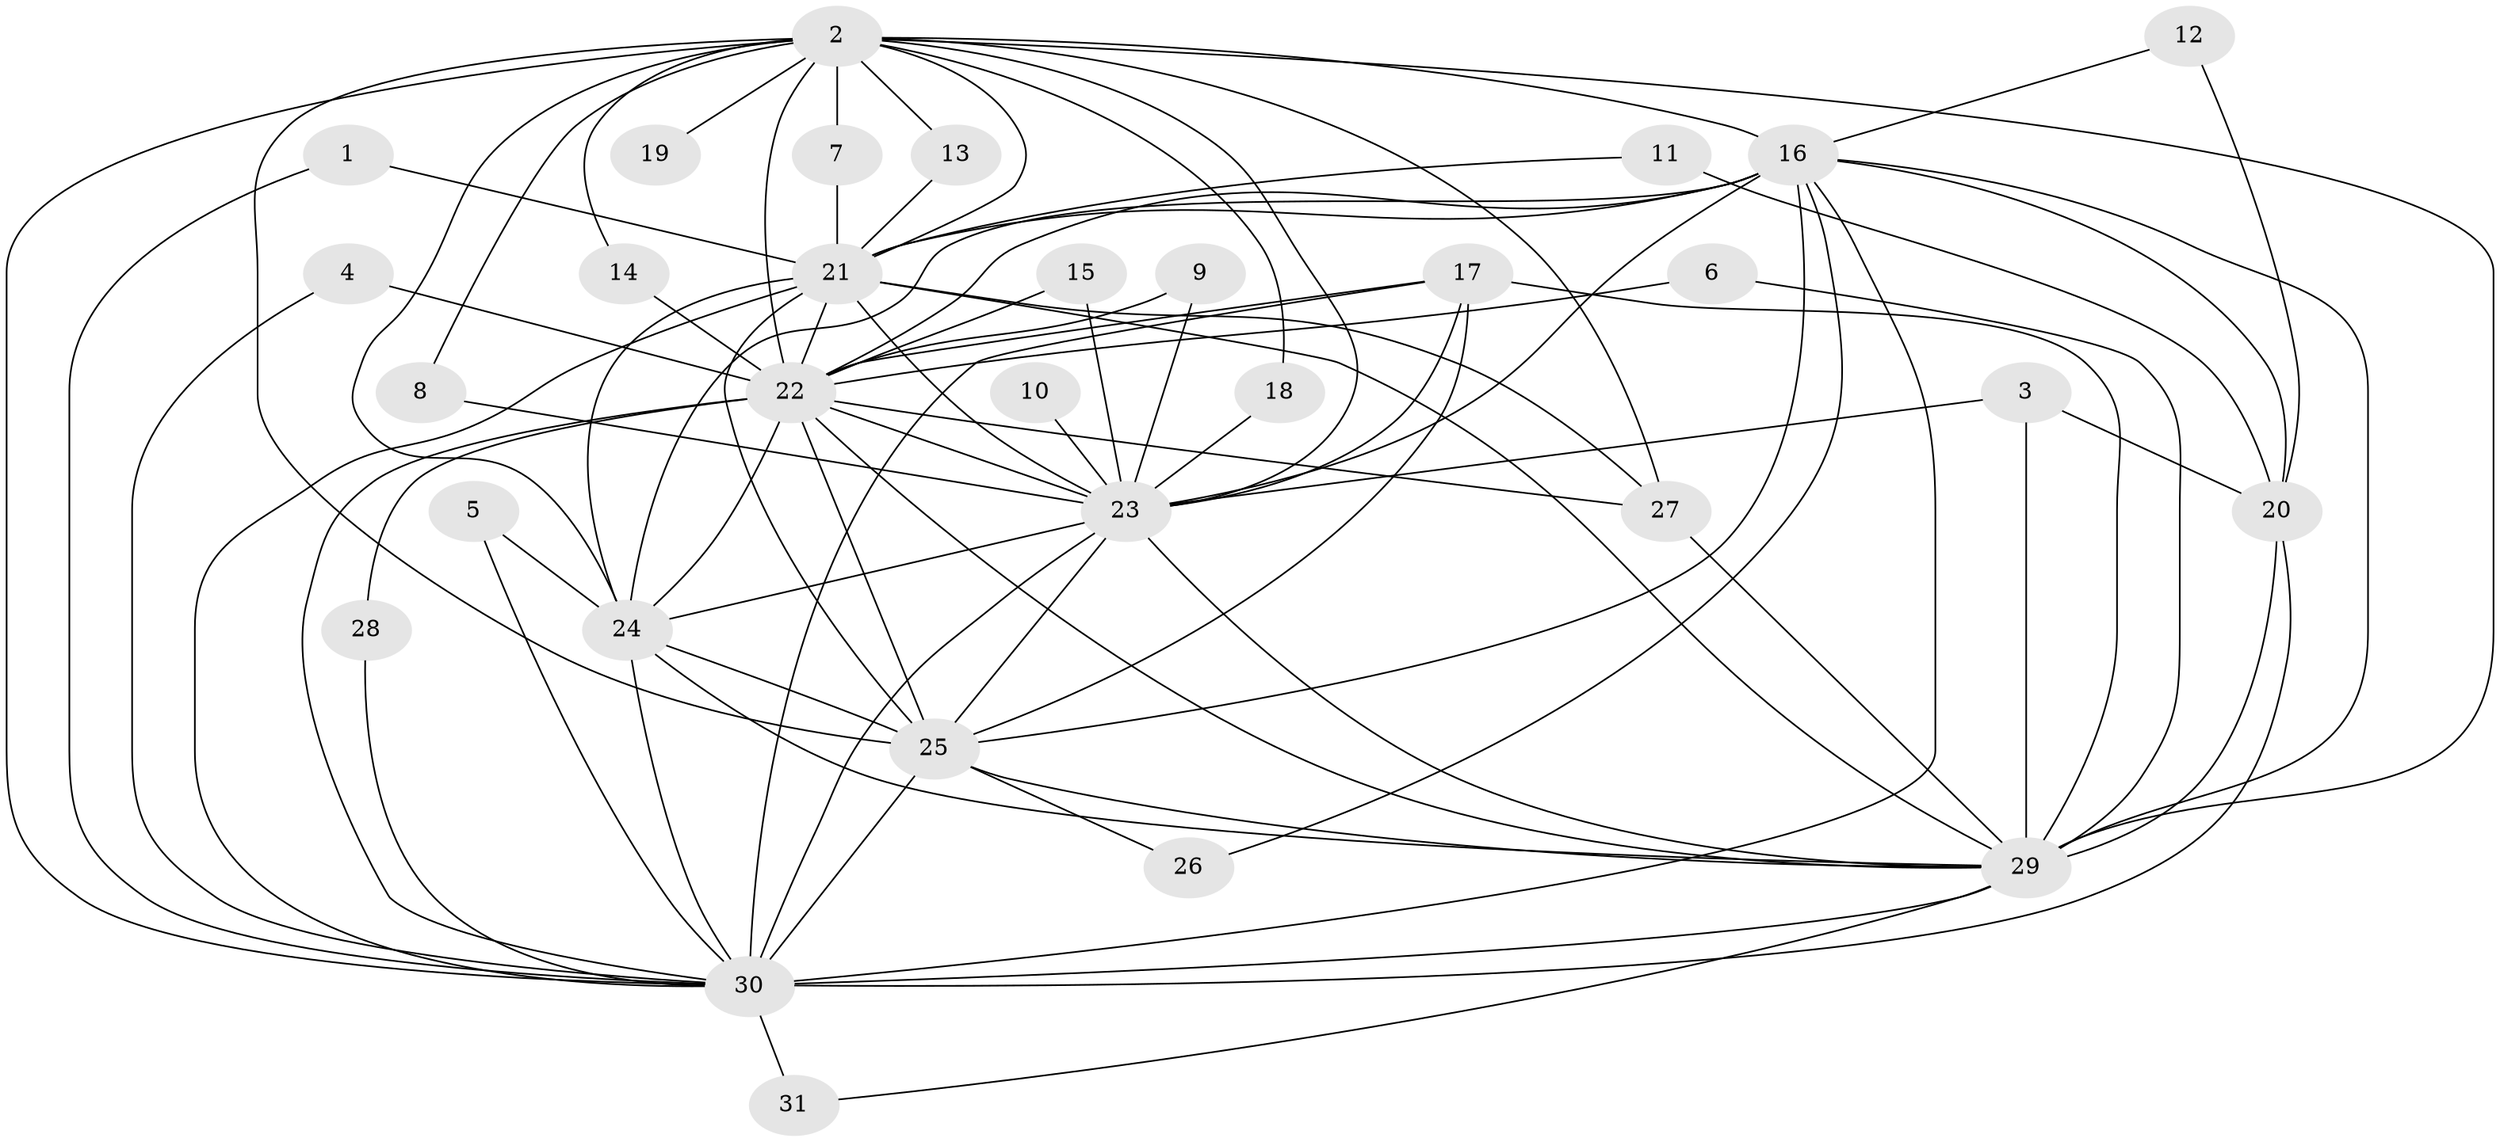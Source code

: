 // original degree distribution, {17: 0.01694915254237288, 13: 0.01694915254237288, 15: 0.03389830508474576, 22: 0.01694915254237288, 14: 0.01694915254237288, 18: 0.05084745762711865, 21: 0.01694915254237288, 2: 0.6271186440677966, 3: 0.1694915254237288, 4: 0.01694915254237288, 7: 0.01694915254237288}
// Generated by graph-tools (version 1.1) at 2025/25/03/09/25 03:25:50]
// undirected, 31 vertices, 85 edges
graph export_dot {
graph [start="1"]
  node [color=gray90,style=filled];
  1;
  2;
  3;
  4;
  5;
  6;
  7;
  8;
  9;
  10;
  11;
  12;
  13;
  14;
  15;
  16;
  17;
  18;
  19;
  20;
  21;
  22;
  23;
  24;
  25;
  26;
  27;
  28;
  29;
  30;
  31;
  1 -- 21 [weight=1.0];
  1 -- 30 [weight=1.0];
  2 -- 7 [weight=1.0];
  2 -- 8 [weight=1.0];
  2 -- 13 [weight=1.0];
  2 -- 14 [weight=1.0];
  2 -- 16 [weight=3.0];
  2 -- 18 [weight=1.0];
  2 -- 19 [weight=1.0];
  2 -- 21 [weight=2.0];
  2 -- 22 [weight=2.0];
  2 -- 23 [weight=3.0];
  2 -- 24 [weight=2.0];
  2 -- 25 [weight=3.0];
  2 -- 27 [weight=1.0];
  2 -- 29 [weight=2.0];
  2 -- 30 [weight=3.0];
  3 -- 20 [weight=1.0];
  3 -- 23 [weight=1.0];
  3 -- 29 [weight=1.0];
  4 -- 22 [weight=1.0];
  4 -- 30 [weight=1.0];
  5 -- 24 [weight=1.0];
  5 -- 30 [weight=1.0];
  6 -- 22 [weight=1.0];
  6 -- 29 [weight=1.0];
  7 -- 21 [weight=1.0];
  8 -- 23 [weight=1.0];
  9 -- 22 [weight=1.0];
  9 -- 23 [weight=1.0];
  10 -- 23 [weight=1.0];
  11 -- 20 [weight=1.0];
  11 -- 21 [weight=1.0];
  12 -- 16 [weight=1.0];
  12 -- 20 [weight=1.0];
  13 -- 21 [weight=1.0];
  14 -- 22 [weight=1.0];
  15 -- 22 [weight=1.0];
  15 -- 23 [weight=1.0];
  16 -- 20 [weight=1.0];
  16 -- 21 [weight=1.0];
  16 -- 22 [weight=1.0];
  16 -- 23 [weight=1.0];
  16 -- 24 [weight=2.0];
  16 -- 25 [weight=1.0];
  16 -- 26 [weight=1.0];
  16 -- 29 [weight=2.0];
  16 -- 30 [weight=2.0];
  17 -- 22 [weight=1.0];
  17 -- 23 [weight=1.0];
  17 -- 25 [weight=1.0];
  17 -- 29 [weight=1.0];
  17 -- 30 [weight=1.0];
  18 -- 23 [weight=1.0];
  20 -- 29 [weight=1.0];
  20 -- 30 [weight=2.0];
  21 -- 22 [weight=2.0];
  21 -- 23 [weight=1.0];
  21 -- 24 [weight=1.0];
  21 -- 25 [weight=2.0];
  21 -- 27 [weight=1.0];
  21 -- 29 [weight=1.0];
  21 -- 30 [weight=1.0];
  22 -- 23 [weight=1.0];
  22 -- 24 [weight=1.0];
  22 -- 25 [weight=1.0];
  22 -- 27 [weight=1.0];
  22 -- 28 [weight=1.0];
  22 -- 29 [weight=2.0];
  22 -- 30 [weight=1.0];
  23 -- 24 [weight=3.0];
  23 -- 25 [weight=1.0];
  23 -- 29 [weight=1.0];
  23 -- 30 [weight=1.0];
  24 -- 25 [weight=3.0];
  24 -- 29 [weight=1.0];
  24 -- 30 [weight=1.0];
  25 -- 26 [weight=1.0];
  25 -- 29 [weight=1.0];
  25 -- 30 [weight=2.0];
  27 -- 29 [weight=1.0];
  28 -- 30 [weight=1.0];
  29 -- 30 [weight=3.0];
  29 -- 31 [weight=1.0];
  30 -- 31 [weight=1.0];
}
